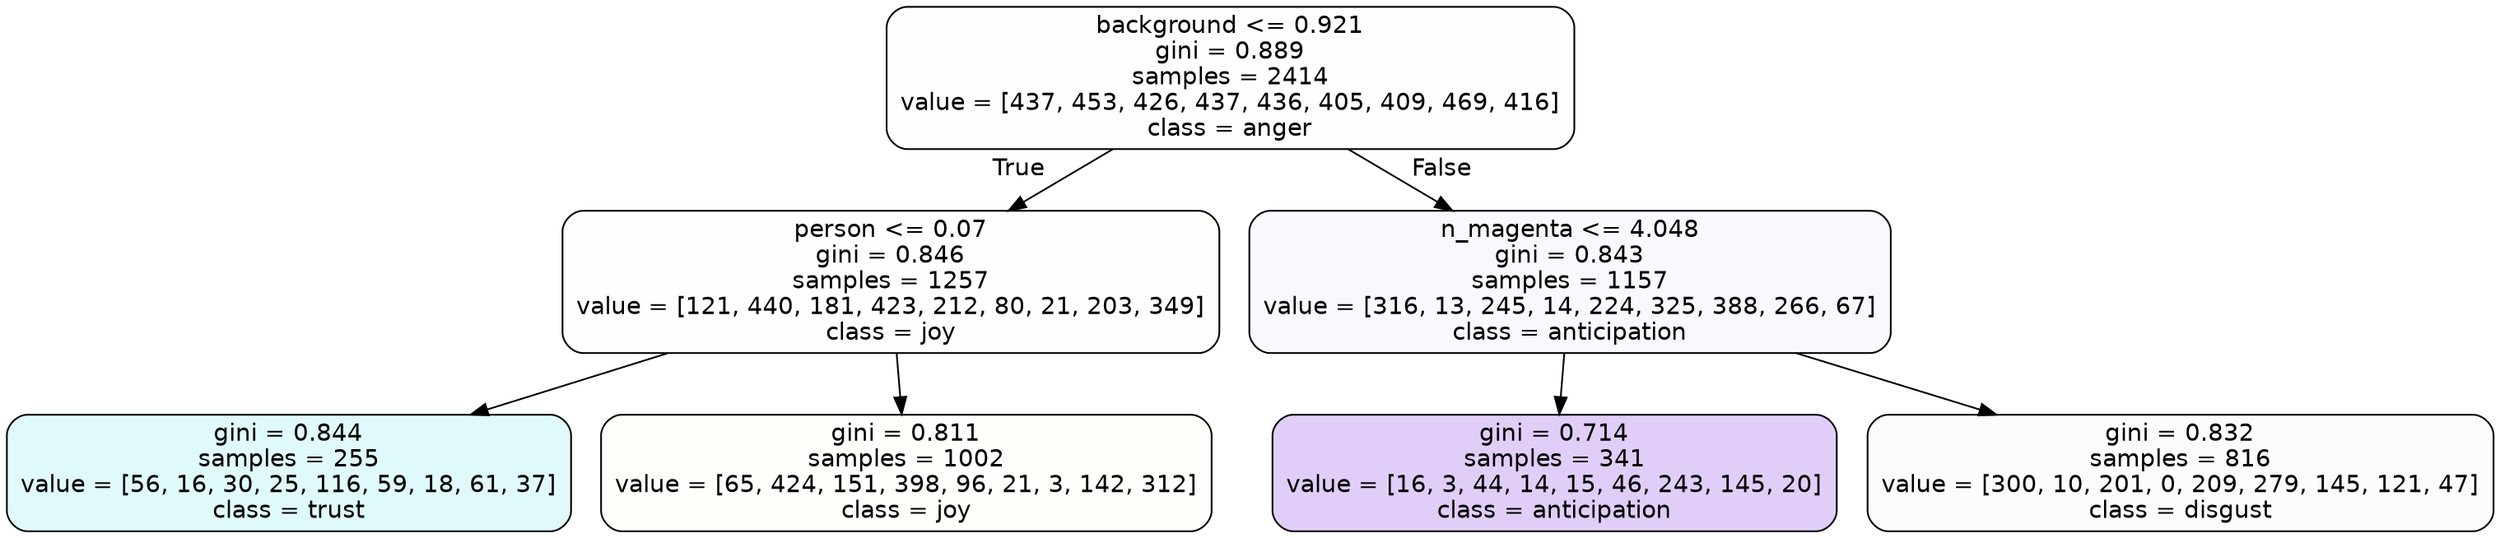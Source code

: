 digraph Tree {
node [shape=box, style="filled, rounded", color="black", fontname=helvetica] ;
edge [fontname=helvetica] ;
0 [label="background <= 0.921\ngini = 0.889\nsamples = 2414\nvalue = [437, 453, 426, 437, 436, 405, 409, 469, 416]\nclass = anger", fillcolor="#e539d701"] ;
1 [label="person <= 0.07\ngini = 0.846\nsamples = 1257\nvalue = [121, 440, 181, 423, 212, 80, 21, 203, 349]\nclass = joy", fillcolor="#d7e53903"] ;
0 -> 1 [labeldistance=2.5, labelangle=45, headlabel="True"] ;
2 [label="gini = 0.844\nsamples = 255\nvalue = [56, 16, 30, 25, 116, 59, 18, 61, 37]\nclass = trust", fillcolor="#39d7e527"] ;
1 -> 2 ;
3 [label="gini = 0.811\nsamples = 1002\nvalue = [65, 424, 151, 398, 96, 21, 3, 142, 312]\nclass = joy", fillcolor="#d7e53905"] ;
1 -> 3 ;
4 [label="n_magenta <= 4.048\ngini = 0.843\nsamples = 1157\nvalue = [316, 13, 245, 14, 224, 325, 388, 266, 67]\nclass = anticipation", fillcolor="#8139e50a"] ;
0 -> 4 [labeldistance=2.5, labelangle=-45, headlabel="False"] ;
5 [label="gini = 0.714\nsamples = 341\nvalue = [16, 3, 44, 14, 15, 46, 243, 145, 20]\nclass = anticipation", fillcolor="#8139e53e"] ;
4 -> 5 ;
6 [label="gini = 0.832\nsamples = 816\nvalue = [300, 10, 201, 0, 209, 279, 145, 121, 47]\nclass = disgust", fillcolor="#e5813905"] ;
4 -> 6 ;
}